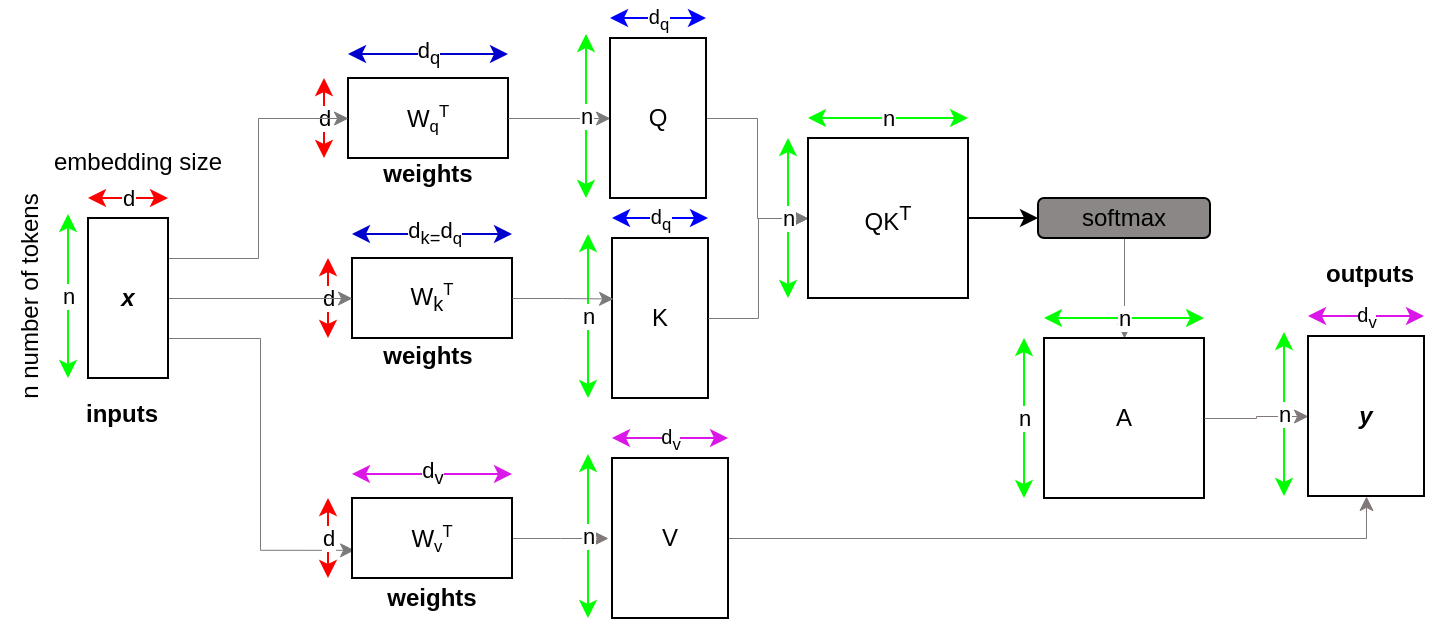 <mxfile version="21.5.0" type="github">
  <diagram name="Page-1" id="GQbP6cccIJMyzw-mxkib">
    <mxGraphModel dx="859" dy="368" grid="1" gridSize="10" guides="1" tooltips="1" connect="1" arrows="1" fold="1" page="1" pageScale="1" pageWidth="850" pageHeight="1100" math="0" shadow="0">
      <root>
        <mxCell id="0" />
        <mxCell id="1" parent="0" />
        <mxCell id="4rOQTjdM369AcTlNEwz9-7" value="" style="group" vertex="1" connectable="0" parent="1">
          <mxGeometry x="278" y="118" width="92" height="52" as="geometry" />
        </mxCell>
        <mxCell id="4rOQTjdM369AcTlNEwz9-9" value="d&lt;sub&gt;q&lt;/sub&gt;" style="endArrow=classic;startArrow=classic;html=1;rounded=0;strokeColor=#0000CC;" edge="1" parent="4rOQTjdM369AcTlNEwz9-7">
          <mxGeometry width="50" height="50" relative="1" as="geometry">
            <mxPoint x="12" as="sourcePoint" />
            <mxPoint x="92" as="targetPoint" />
          </mxGeometry>
        </mxCell>
        <mxCell id="4rOQTjdM369AcTlNEwz9-10" value="d" style="endArrow=classic;startArrow=classic;html=1;rounded=0;strokeColor=#ff0000;" edge="1" parent="4rOQTjdM369AcTlNEwz9-7">
          <mxGeometry width="50" height="50" relative="1" as="geometry">
            <mxPoint y="52" as="sourcePoint" />
            <mxPoint y="12" as="targetPoint" />
          </mxGeometry>
        </mxCell>
        <mxCell id="4rOQTjdM369AcTlNEwz9-8" value="W&lt;span style=&quot;font-size: 10px;&quot;&gt;&lt;sub&gt;q&lt;/sub&gt;&lt;sup&gt;T&lt;/sup&gt;&lt;/span&gt;" style="whiteSpace=wrap;html=1;" vertex="1" parent="4rOQTjdM369AcTlNEwz9-7">
          <mxGeometry x="12" y="12" width="80" height="40" as="geometry" />
        </mxCell>
        <mxCell id="4rOQTjdM369AcTlNEwz9-18" value="" style="group" vertex="1" connectable="0" parent="1">
          <mxGeometry x="280" y="208" width="92" height="52" as="geometry" />
        </mxCell>
        <mxCell id="4rOQTjdM369AcTlNEwz9-2" value="d&lt;sub&gt;k=&lt;/sub&gt;d&lt;font size=&quot;1&quot;&gt;&lt;sub&gt;q&lt;/sub&gt;&lt;/font&gt;" style="endArrow=classic;startArrow=classic;html=1;rounded=0;strokeColor=#0000CC;align=right;" edge="1" parent="4rOQTjdM369AcTlNEwz9-18">
          <mxGeometry width="50" height="50" relative="1" as="geometry">
            <mxPoint x="12" as="sourcePoint" />
            <mxPoint x="92" as="targetPoint" />
            <Array as="points">
              <mxPoint x="80" />
              <mxPoint x="40" />
              <mxPoint x="70" />
            </Array>
          </mxGeometry>
        </mxCell>
        <mxCell id="4rOQTjdM369AcTlNEwz9-5" value="d" style="endArrow=classic;startArrow=classic;html=1;rounded=0;strokeColor=#ff0000;" edge="1" parent="4rOQTjdM369AcTlNEwz9-18">
          <mxGeometry width="50" height="50" relative="1" as="geometry">
            <mxPoint y="52" as="sourcePoint" />
            <mxPoint y="12" as="targetPoint" />
          </mxGeometry>
        </mxCell>
        <mxCell id="4rOQTjdM369AcTlNEwz9-1" value="W&lt;sub&gt;k&lt;/sub&gt;&lt;span style=&quot;font-size: 10px;&quot;&gt;&lt;sup&gt;T&lt;/sup&gt;&lt;/span&gt;" style="whiteSpace=wrap;html=1;" vertex="1" parent="4rOQTjdM369AcTlNEwz9-18">
          <mxGeometry x="12" y="12" width="80" height="40" as="geometry" />
        </mxCell>
        <mxCell id="4rOQTjdM369AcTlNEwz9-23" style="edgeStyle=orthogonalEdgeStyle;rounded=0;orthogonalLoop=1;jettySize=auto;html=1;exitX=1;exitY=0.25;exitDx=0;exitDy=0;entryX=0;entryY=0.5;entryDx=0;entryDy=0;strokeWidth=0.5;strokeColor=#7c7979;" edge="1" parent="1" source="4rOQTjdM369AcTlNEwz9-19" target="4rOQTjdM369AcTlNEwz9-8">
          <mxGeometry relative="1" as="geometry" />
        </mxCell>
        <mxCell id="4rOQTjdM369AcTlNEwz9-24" style="edgeStyle=orthogonalEdgeStyle;rounded=0;orthogonalLoop=1;jettySize=auto;html=1;exitX=1;exitY=0.5;exitDx=0;exitDy=0;entryX=0;entryY=0.5;entryDx=0;entryDy=0;strokeWidth=0.5;strokeColor=#7c7979;" edge="1" parent="1" source="4rOQTjdM369AcTlNEwz9-19" target="4rOQTjdM369AcTlNEwz9-1">
          <mxGeometry relative="1" as="geometry" />
        </mxCell>
        <mxCell id="4rOQTjdM369AcTlNEwz9-25" style="edgeStyle=orthogonalEdgeStyle;rounded=0;orthogonalLoop=1;jettySize=auto;html=1;exitX=1;exitY=0.75;exitDx=0;exitDy=0;entryX=0.013;entryY=0.648;entryDx=0;entryDy=0;strokeWidth=0.5;strokeColor=#7c7979;entryPerimeter=0;" edge="1" parent="1" source="4rOQTjdM369AcTlNEwz9-19" target="4rOQTjdM369AcTlNEwz9-12">
          <mxGeometry relative="1" as="geometry">
            <mxPoint x="210" y="230" as="sourcePoint" />
            <mxPoint x="300" y="160" as="targetPoint" />
          </mxGeometry>
        </mxCell>
        <mxCell id="4rOQTjdM369AcTlNEwz9-27" value="" style="group" vertex="1" connectable="0" parent="1">
          <mxGeometry x="150" y="190" width="50" height="90" as="geometry" />
        </mxCell>
        <mxCell id="4rOQTjdM369AcTlNEwz9-19" value="&lt;i&gt;&lt;b&gt;x&lt;/b&gt;&lt;/i&gt;" style="rounded=0;whiteSpace=wrap;html=1;" vertex="1" parent="4rOQTjdM369AcTlNEwz9-27">
          <mxGeometry x="10" y="10" width="40" height="80" as="geometry" />
        </mxCell>
        <mxCell id="4rOQTjdM369AcTlNEwz9-20" value="d" style="endArrow=classic;startArrow=classic;html=1;rounded=0;strokeColor=#ff0000;" edge="1" parent="4rOQTjdM369AcTlNEwz9-27">
          <mxGeometry width="50" height="50" relative="1" as="geometry">
            <mxPoint x="10" as="sourcePoint" />
            <mxPoint x="50" as="targetPoint" />
          </mxGeometry>
        </mxCell>
        <mxCell id="4rOQTjdM369AcTlNEwz9-21" value="n" style="endArrow=classic;startArrow=classic;html=1;rounded=0;strokeColor=#00ff00;" edge="1" parent="4rOQTjdM369AcTlNEwz9-27">
          <mxGeometry width="50" height="50" relative="1" as="geometry">
            <mxPoint y="90" as="sourcePoint" />
            <mxPoint y="8" as="targetPoint" />
          </mxGeometry>
        </mxCell>
        <mxCell id="4rOQTjdM369AcTlNEwz9-32" style="edgeStyle=orthogonalEdgeStyle;rounded=0;orthogonalLoop=1;jettySize=auto;html=1;exitX=1;exitY=0.5;exitDx=0;exitDy=0;entryX=0;entryY=0.5;entryDx=0;entryDy=0;strokeColor=#7c7979;strokeWidth=0.5;" edge="1" parent="1" source="4rOQTjdM369AcTlNEwz9-8" target="4rOQTjdM369AcTlNEwz9-29">
          <mxGeometry relative="1" as="geometry" />
        </mxCell>
        <mxCell id="4rOQTjdM369AcTlNEwz9-33" value="" style="group" vertex="1" connectable="0" parent="1">
          <mxGeometry x="410" y="200" width="60" height="90" as="geometry" />
        </mxCell>
        <mxCell id="4rOQTjdM369AcTlNEwz9-34" value="K" style="rounded=0;whiteSpace=wrap;html=1;" vertex="1" parent="4rOQTjdM369AcTlNEwz9-33">
          <mxGeometry x="12" y="10" width="48" height="80" as="geometry" />
        </mxCell>
        <mxCell id="4rOQTjdM369AcTlNEwz9-35" value="&lt;font size=&quot;1&quot;&gt;d&lt;sub&gt;q&lt;/sub&gt;&lt;/font&gt;" style="endArrow=classic;startArrow=classic;html=1;rounded=0;strokeColor=#0000ff;" edge="1" parent="4rOQTjdM369AcTlNEwz9-33">
          <mxGeometry width="50" height="50" relative="1" as="geometry">
            <mxPoint x="12" as="sourcePoint" />
            <mxPoint x="60" as="targetPoint" />
          </mxGeometry>
        </mxCell>
        <mxCell id="4rOQTjdM369AcTlNEwz9-36" value="n" style="endArrow=classic;startArrow=classic;html=1;rounded=0;strokeColor=#00ff00;" edge="1" parent="4rOQTjdM369AcTlNEwz9-33">
          <mxGeometry width="50" height="50" relative="1" as="geometry">
            <mxPoint y="90" as="sourcePoint" />
            <mxPoint y="8" as="targetPoint" />
          </mxGeometry>
        </mxCell>
        <mxCell id="4rOQTjdM369AcTlNEwz9-37" style="edgeStyle=orthogonalEdgeStyle;rounded=0;orthogonalLoop=1;jettySize=auto;html=1;strokeColor=#7c7979;strokeWidth=0.5;entryX=0.011;entryY=0.378;entryDx=0;entryDy=0;entryPerimeter=0;exitX=1;exitY=0.5;exitDx=0;exitDy=0;" edge="1" parent="1" source="4rOQTjdM369AcTlNEwz9-1" target="4rOQTjdM369AcTlNEwz9-34">
          <mxGeometry relative="1" as="geometry">
            <mxPoint x="370" y="240" as="sourcePoint" />
            <mxPoint x="420" y="240" as="targetPoint" />
          </mxGeometry>
        </mxCell>
        <mxCell id="4rOQTjdM369AcTlNEwz9-58" value="" style="edgeStyle=orthogonalEdgeStyle;rounded=0;orthogonalLoop=1;jettySize=auto;html=1;strokeWidth=0.5;strokeColor=#817979;" edge="1" parent="1" source="4rOQTjdM369AcTlNEwz9-42" target="4rOQTjdM369AcTlNEwz9-55">
          <mxGeometry relative="1" as="geometry" />
        </mxCell>
        <mxCell id="4rOQTjdM369AcTlNEwz9-42" value="softmax" style="rounded=1;whiteSpace=wrap;html=1;fillColor=#8c8787;" vertex="1" parent="1">
          <mxGeometry x="635" y="190" width="86" height="20" as="geometry" />
        </mxCell>
        <mxCell id="4rOQTjdM369AcTlNEwz9-48" style="edgeStyle=orthogonalEdgeStyle;rounded=0;orthogonalLoop=1;jettySize=auto;html=1;exitX=1;exitY=0.5;exitDx=0;exitDy=0;strokeWidth=0.5;strokeColor=#7c7979;" edge="1" parent="1" source="4rOQTjdM369AcTlNEwz9-29" target="4rOQTjdM369AcTlNEwz9-43">
          <mxGeometry relative="1" as="geometry" />
        </mxCell>
        <mxCell id="4rOQTjdM369AcTlNEwz9-49" style="edgeStyle=orthogonalEdgeStyle;rounded=0;orthogonalLoop=1;jettySize=auto;html=1;exitX=1;exitY=0.5;exitDx=0;exitDy=0;strokeWidth=0.5;strokeColor=#7c7979;" edge="1" parent="1" source="4rOQTjdM369AcTlNEwz9-34" target="4rOQTjdM369AcTlNEwz9-43">
          <mxGeometry relative="1" as="geometry" />
        </mxCell>
        <mxCell id="4rOQTjdM369AcTlNEwz9-52" value="" style="endArrow=classic;html=1;rounded=0;exitX=1;exitY=0.5;exitDx=0;exitDy=0;entryX=0;entryY=0.5;entryDx=0;entryDy=0;" edge="1" parent="1" source="4rOQTjdM369AcTlNEwz9-43" target="4rOQTjdM369AcTlNEwz9-42">
          <mxGeometry width="50" height="50" relative="1" as="geometry">
            <mxPoint x="480" y="360" as="sourcePoint" />
            <mxPoint x="530" y="310" as="targetPoint" />
          </mxGeometry>
        </mxCell>
        <mxCell id="4rOQTjdM369AcTlNEwz9-54" value="" style="group" vertex="1" connectable="0" parent="1">
          <mxGeometry x="628" y="250" width="90" height="90" as="geometry" />
        </mxCell>
        <mxCell id="4rOQTjdM369AcTlNEwz9-55" value="A" style="whiteSpace=wrap;html=1;aspect=fixed;" vertex="1" parent="4rOQTjdM369AcTlNEwz9-54">
          <mxGeometry x="10" y="10" width="80" height="80" as="geometry" />
        </mxCell>
        <mxCell id="4rOQTjdM369AcTlNEwz9-56" value="n" style="endArrow=classic;startArrow=classic;html=1;rounded=0;strokeColor=#00ff00;" edge="1" parent="4rOQTjdM369AcTlNEwz9-54">
          <mxGeometry width="50" height="50" relative="1" as="geometry">
            <mxPoint x="10" as="sourcePoint" />
            <mxPoint x="90" as="targetPoint" />
          </mxGeometry>
        </mxCell>
        <mxCell id="4rOQTjdM369AcTlNEwz9-57" value="n" style="endArrow=classic;startArrow=classic;html=1;rounded=0;strokeColor=#00ff00;" edge="1" parent="4rOQTjdM369AcTlNEwz9-54">
          <mxGeometry width="50" height="50" relative="1" as="geometry">
            <mxPoint y="90" as="sourcePoint" />
            <mxPoint y="10" as="targetPoint" />
          </mxGeometry>
        </mxCell>
        <mxCell id="4rOQTjdM369AcTlNEwz9-60" value="" style="edgeStyle=orthogonalEdgeStyle;rounded=0;orthogonalLoop=1;jettySize=auto;html=1;strokeWidth=0.5;strokeColor=#817979;exitX=1;exitY=0.5;exitDx=0;exitDy=0;" edge="1" parent="1" source="4rOQTjdM369AcTlNEwz9-12">
          <mxGeometry relative="1" as="geometry">
            <mxPoint x="687" y="220" as="sourcePoint" />
            <mxPoint x="420" y="360" as="targetPoint" />
          </mxGeometry>
        </mxCell>
        <mxCell id="4rOQTjdM369AcTlNEwz9-66" value="" style="edgeStyle=orthogonalEdgeStyle;rounded=0;orthogonalLoop=1;jettySize=auto;html=1;strokeWidth=0.5;strokeColor=#817979;exitX=1;exitY=0.5;exitDx=0;exitDy=0;entryX=0;entryY=0.5;entryDx=0;entryDy=0;" edge="1" parent="1" source="4rOQTjdM369AcTlNEwz9-55" target="4rOQTjdM369AcTlNEwz9-63">
          <mxGeometry relative="1" as="geometry">
            <mxPoint x="383" y="370" as="sourcePoint" />
            <mxPoint x="431" y="370" as="targetPoint" />
          </mxGeometry>
        </mxCell>
        <mxCell id="4rOQTjdM369AcTlNEwz9-67" style="edgeStyle=orthogonalEdgeStyle;rounded=0;orthogonalLoop=1;jettySize=auto;html=1;exitX=1;exitY=0.5;exitDx=0;exitDy=0;entryX=0.5;entryY=1;entryDx=0;entryDy=0;strokeWidth=0.5;strokeColor=#817979;" edge="1" parent="1" source="4rOQTjdM369AcTlNEwz9-39" target="4rOQTjdM369AcTlNEwz9-63">
          <mxGeometry relative="1" as="geometry" />
        </mxCell>
        <mxCell id="4rOQTjdM369AcTlNEwz9-39" value="V" style="rounded=0;whiteSpace=wrap;html=1;" vertex="1" parent="1">
          <mxGeometry x="422" y="320" width="58" height="80" as="geometry" />
        </mxCell>
        <mxCell id="4rOQTjdM369AcTlNEwz9-40" value="&lt;font size=&quot;1&quot;&gt;d&lt;sub&gt;v&lt;/sub&gt;&lt;/font&gt;" style="endArrow=classic;startArrow=classic;html=1;rounded=0;strokeColor=#da17e8;" edge="1" parent="1">
          <mxGeometry width="50" height="50" relative="1" as="geometry">
            <mxPoint x="422" y="310" as="sourcePoint" />
            <mxPoint x="480" y="310" as="targetPoint" />
          </mxGeometry>
        </mxCell>
        <mxCell id="4rOQTjdM369AcTlNEwz9-41" value="n" style="endArrow=classic;startArrow=classic;html=1;rounded=0;strokeColor=#00ff00;" edge="1" parent="1">
          <mxGeometry width="50" height="50" relative="1" as="geometry">
            <mxPoint x="410" y="400" as="sourcePoint" />
            <mxPoint x="410" y="318" as="targetPoint" />
          </mxGeometry>
        </mxCell>
        <mxCell id="4rOQTjdM369AcTlNEwz9-28" value="" style="group" vertex="1" connectable="0" parent="1">
          <mxGeometry x="409" y="100" width="60" height="90" as="geometry" />
        </mxCell>
        <mxCell id="4rOQTjdM369AcTlNEwz9-30" value="&lt;font size=&quot;1&quot;&gt;d&lt;sub&gt;q&lt;/sub&gt;&lt;/font&gt;" style="endArrow=classic;startArrow=classic;html=1;rounded=0;strokeColor=#0000ff;" edge="1" parent="4rOQTjdM369AcTlNEwz9-28">
          <mxGeometry width="50" height="50" relative="1" as="geometry">
            <mxPoint x="12" as="sourcePoint" />
            <mxPoint x="60" as="targetPoint" />
          </mxGeometry>
        </mxCell>
        <mxCell id="4rOQTjdM369AcTlNEwz9-29" value="Q" style="rounded=0;whiteSpace=wrap;html=1;" vertex="1" parent="4rOQTjdM369AcTlNEwz9-28">
          <mxGeometry x="12" y="10" width="48" height="80" as="geometry" />
        </mxCell>
        <mxCell id="4rOQTjdM369AcTlNEwz9-31" value="n" style="endArrow=classic;startArrow=classic;html=1;rounded=0;strokeColor=#00ff00;" edge="1" parent="4rOQTjdM369AcTlNEwz9-28">
          <mxGeometry width="50" height="50" relative="1" as="geometry">
            <mxPoint y="90" as="sourcePoint" />
            <mxPoint y="8" as="targetPoint" />
          </mxGeometry>
        </mxCell>
        <mxCell id="4rOQTjdM369AcTlNEwz9-69" value="" style="group" vertex="1" connectable="0" parent="1">
          <mxGeometry x="510" y="150" width="90" height="90" as="geometry" />
        </mxCell>
        <mxCell id="4rOQTjdM369AcTlNEwz9-43" value="QK&lt;sup&gt;T&lt;/sup&gt;" style="whiteSpace=wrap;html=1;aspect=fixed;" vertex="1" parent="4rOQTjdM369AcTlNEwz9-69">
          <mxGeometry x="10" y="10" width="80" height="80" as="geometry" />
        </mxCell>
        <mxCell id="4rOQTjdM369AcTlNEwz9-44" value="n" style="endArrow=classic;startArrow=classic;html=1;rounded=0;strokeColor=#00ff00;" edge="1" parent="4rOQTjdM369AcTlNEwz9-69">
          <mxGeometry width="50" height="50" relative="1" as="geometry">
            <mxPoint x="10" as="sourcePoint" />
            <mxPoint x="90" as="targetPoint" />
          </mxGeometry>
        </mxCell>
        <mxCell id="4rOQTjdM369AcTlNEwz9-47" value="n" style="endArrow=classic;startArrow=classic;html=1;rounded=0;strokeColor=#00ff00;" edge="1" parent="4rOQTjdM369AcTlNEwz9-69">
          <mxGeometry width="50" height="50" relative="1" as="geometry">
            <mxPoint y="90" as="sourcePoint" />
            <mxPoint y="10" as="targetPoint" />
          </mxGeometry>
        </mxCell>
        <mxCell id="4rOQTjdM369AcTlNEwz9-13" value="d&lt;sub&gt;v&lt;/sub&gt;" style="endArrow=classic;startArrow=classic;html=1;rounded=0;strokeColor=#da17e8;" edge="1" parent="1">
          <mxGeometry width="50" height="50" relative="1" as="geometry">
            <mxPoint x="292" y="328" as="sourcePoint" />
            <mxPoint x="372" y="328" as="targetPoint" />
          </mxGeometry>
        </mxCell>
        <mxCell id="4rOQTjdM369AcTlNEwz9-14" value="d" style="endArrow=classic;startArrow=classic;html=1;rounded=0;strokeColor=#ff0000;" edge="1" parent="1">
          <mxGeometry width="50" height="50" relative="1" as="geometry">
            <mxPoint x="280" y="380" as="sourcePoint" />
            <mxPoint x="280" y="340" as="targetPoint" />
          </mxGeometry>
        </mxCell>
        <mxCell id="4rOQTjdM369AcTlNEwz9-12" value="W&lt;span style=&quot;font-size: 10px;&quot;&gt;&lt;sub&gt;v&lt;/sub&gt;&lt;sup&gt;T&lt;/sup&gt;&lt;/span&gt;" style="whiteSpace=wrap;html=1;" vertex="1" parent="1">
          <mxGeometry x="292" y="340" width="80" height="40" as="geometry" />
        </mxCell>
        <mxCell id="4rOQTjdM369AcTlNEwz9-70" value="" style="group" vertex="1" connectable="0" parent="1">
          <mxGeometry x="758" y="249" width="70" height="90" as="geometry" />
        </mxCell>
        <mxCell id="4rOQTjdM369AcTlNEwz9-64" value="&lt;font size=&quot;1&quot;&gt;d&lt;sub&gt;v&lt;/sub&gt;&lt;/font&gt;" style="endArrow=classic;startArrow=classic;html=1;rounded=0;strokeColor=#da17e8;" edge="1" parent="4rOQTjdM369AcTlNEwz9-70">
          <mxGeometry width="50" height="50" relative="1" as="geometry">
            <mxPoint x="12" as="sourcePoint" />
            <mxPoint x="70" as="targetPoint" />
            <Array as="points">
              <mxPoint x="33" />
            </Array>
          </mxGeometry>
        </mxCell>
        <mxCell id="4rOQTjdM369AcTlNEwz9-65" value="n" style="endArrow=classic;startArrow=classic;html=1;rounded=0;strokeColor=#00ff00;" edge="1" parent="4rOQTjdM369AcTlNEwz9-70">
          <mxGeometry width="50" height="50" relative="1" as="geometry">
            <mxPoint y="90" as="sourcePoint" />
            <mxPoint y="8" as="targetPoint" />
          </mxGeometry>
        </mxCell>
        <mxCell id="4rOQTjdM369AcTlNEwz9-63" value="&lt;b&gt;&lt;i&gt;y&lt;/i&gt;&lt;/b&gt;" style="rounded=0;whiteSpace=wrap;html=1;" vertex="1" parent="4rOQTjdM369AcTlNEwz9-70">
          <mxGeometry x="12" y="10" width="58" height="80" as="geometry" />
        </mxCell>
        <mxCell id="4rOQTjdM369AcTlNEwz9-71" value="&lt;font style=&quot;font-size: 12px;&quot;&gt;n number of tokens&lt;/font&gt;" style="text;strokeColor=none;align=center;fillColor=none;html=1;verticalAlign=middle;whiteSpace=wrap;rounded=0;rotation=-90;" vertex="1" parent="1">
          <mxGeometry x="66" y="224" width="130" height="30" as="geometry" />
        </mxCell>
        <mxCell id="4rOQTjdM369AcTlNEwz9-72" value="&lt;font style=&quot;font-size: 12px;&quot;&gt;embedding size&lt;/font&gt;" style="text;strokeColor=none;align=center;fillColor=none;html=1;verticalAlign=middle;whiteSpace=wrap;rounded=0;" vertex="1" parent="1">
          <mxGeometry x="120" y="157" width="130" height="30" as="geometry" />
        </mxCell>
        <mxCell id="4rOQTjdM369AcTlNEwz9-74" value="&lt;font style=&quot;font-size: 12px;&quot;&gt;&lt;b&gt;inputs&lt;/b&gt;&lt;/font&gt;" style="text;strokeColor=none;align=center;fillColor=none;html=1;verticalAlign=middle;whiteSpace=wrap;rounded=0;" vertex="1" parent="1">
          <mxGeometry x="137" y="283" width="80" height="30" as="geometry" />
        </mxCell>
        <mxCell id="4rOQTjdM369AcTlNEwz9-76" value="&lt;font style=&quot;font-size: 12px;&quot;&gt;&lt;b&gt;outputs&lt;/b&gt;&lt;/font&gt;" style="text;strokeColor=none;align=center;fillColor=none;html=1;verticalAlign=middle;whiteSpace=wrap;rounded=0;" vertex="1" parent="1">
          <mxGeometry x="761" y="213" width="80" height="30" as="geometry" />
        </mxCell>
        <mxCell id="4rOQTjdM369AcTlNEwz9-78" value="&lt;font style=&quot;font-size: 12px;&quot;&gt;&lt;b&gt;weights&lt;/b&gt;&lt;/font&gt;" style="text;strokeColor=none;align=center;fillColor=none;html=1;verticalAlign=middle;whiteSpace=wrap;rounded=0;" vertex="1" parent="1">
          <mxGeometry x="290" y="163" width="80" height="30" as="geometry" />
        </mxCell>
        <mxCell id="4rOQTjdM369AcTlNEwz9-79" value="&lt;font style=&quot;font-size: 12px;&quot;&gt;&lt;b&gt;weights&lt;/b&gt;&lt;/font&gt;" style="text;strokeColor=none;align=center;fillColor=none;html=1;verticalAlign=middle;whiteSpace=wrap;rounded=0;" vertex="1" parent="1">
          <mxGeometry x="290" y="254" width="80" height="30" as="geometry" />
        </mxCell>
        <mxCell id="4rOQTjdM369AcTlNEwz9-80" value="&lt;font style=&quot;font-size: 12px;&quot;&gt;&lt;b&gt;weights&lt;/b&gt;&lt;/font&gt;" style="text;strokeColor=none;align=center;fillColor=none;html=1;verticalAlign=middle;whiteSpace=wrap;rounded=0;" vertex="1" parent="1">
          <mxGeometry x="292" y="375" width="80" height="30" as="geometry" />
        </mxCell>
      </root>
    </mxGraphModel>
  </diagram>
</mxfile>
